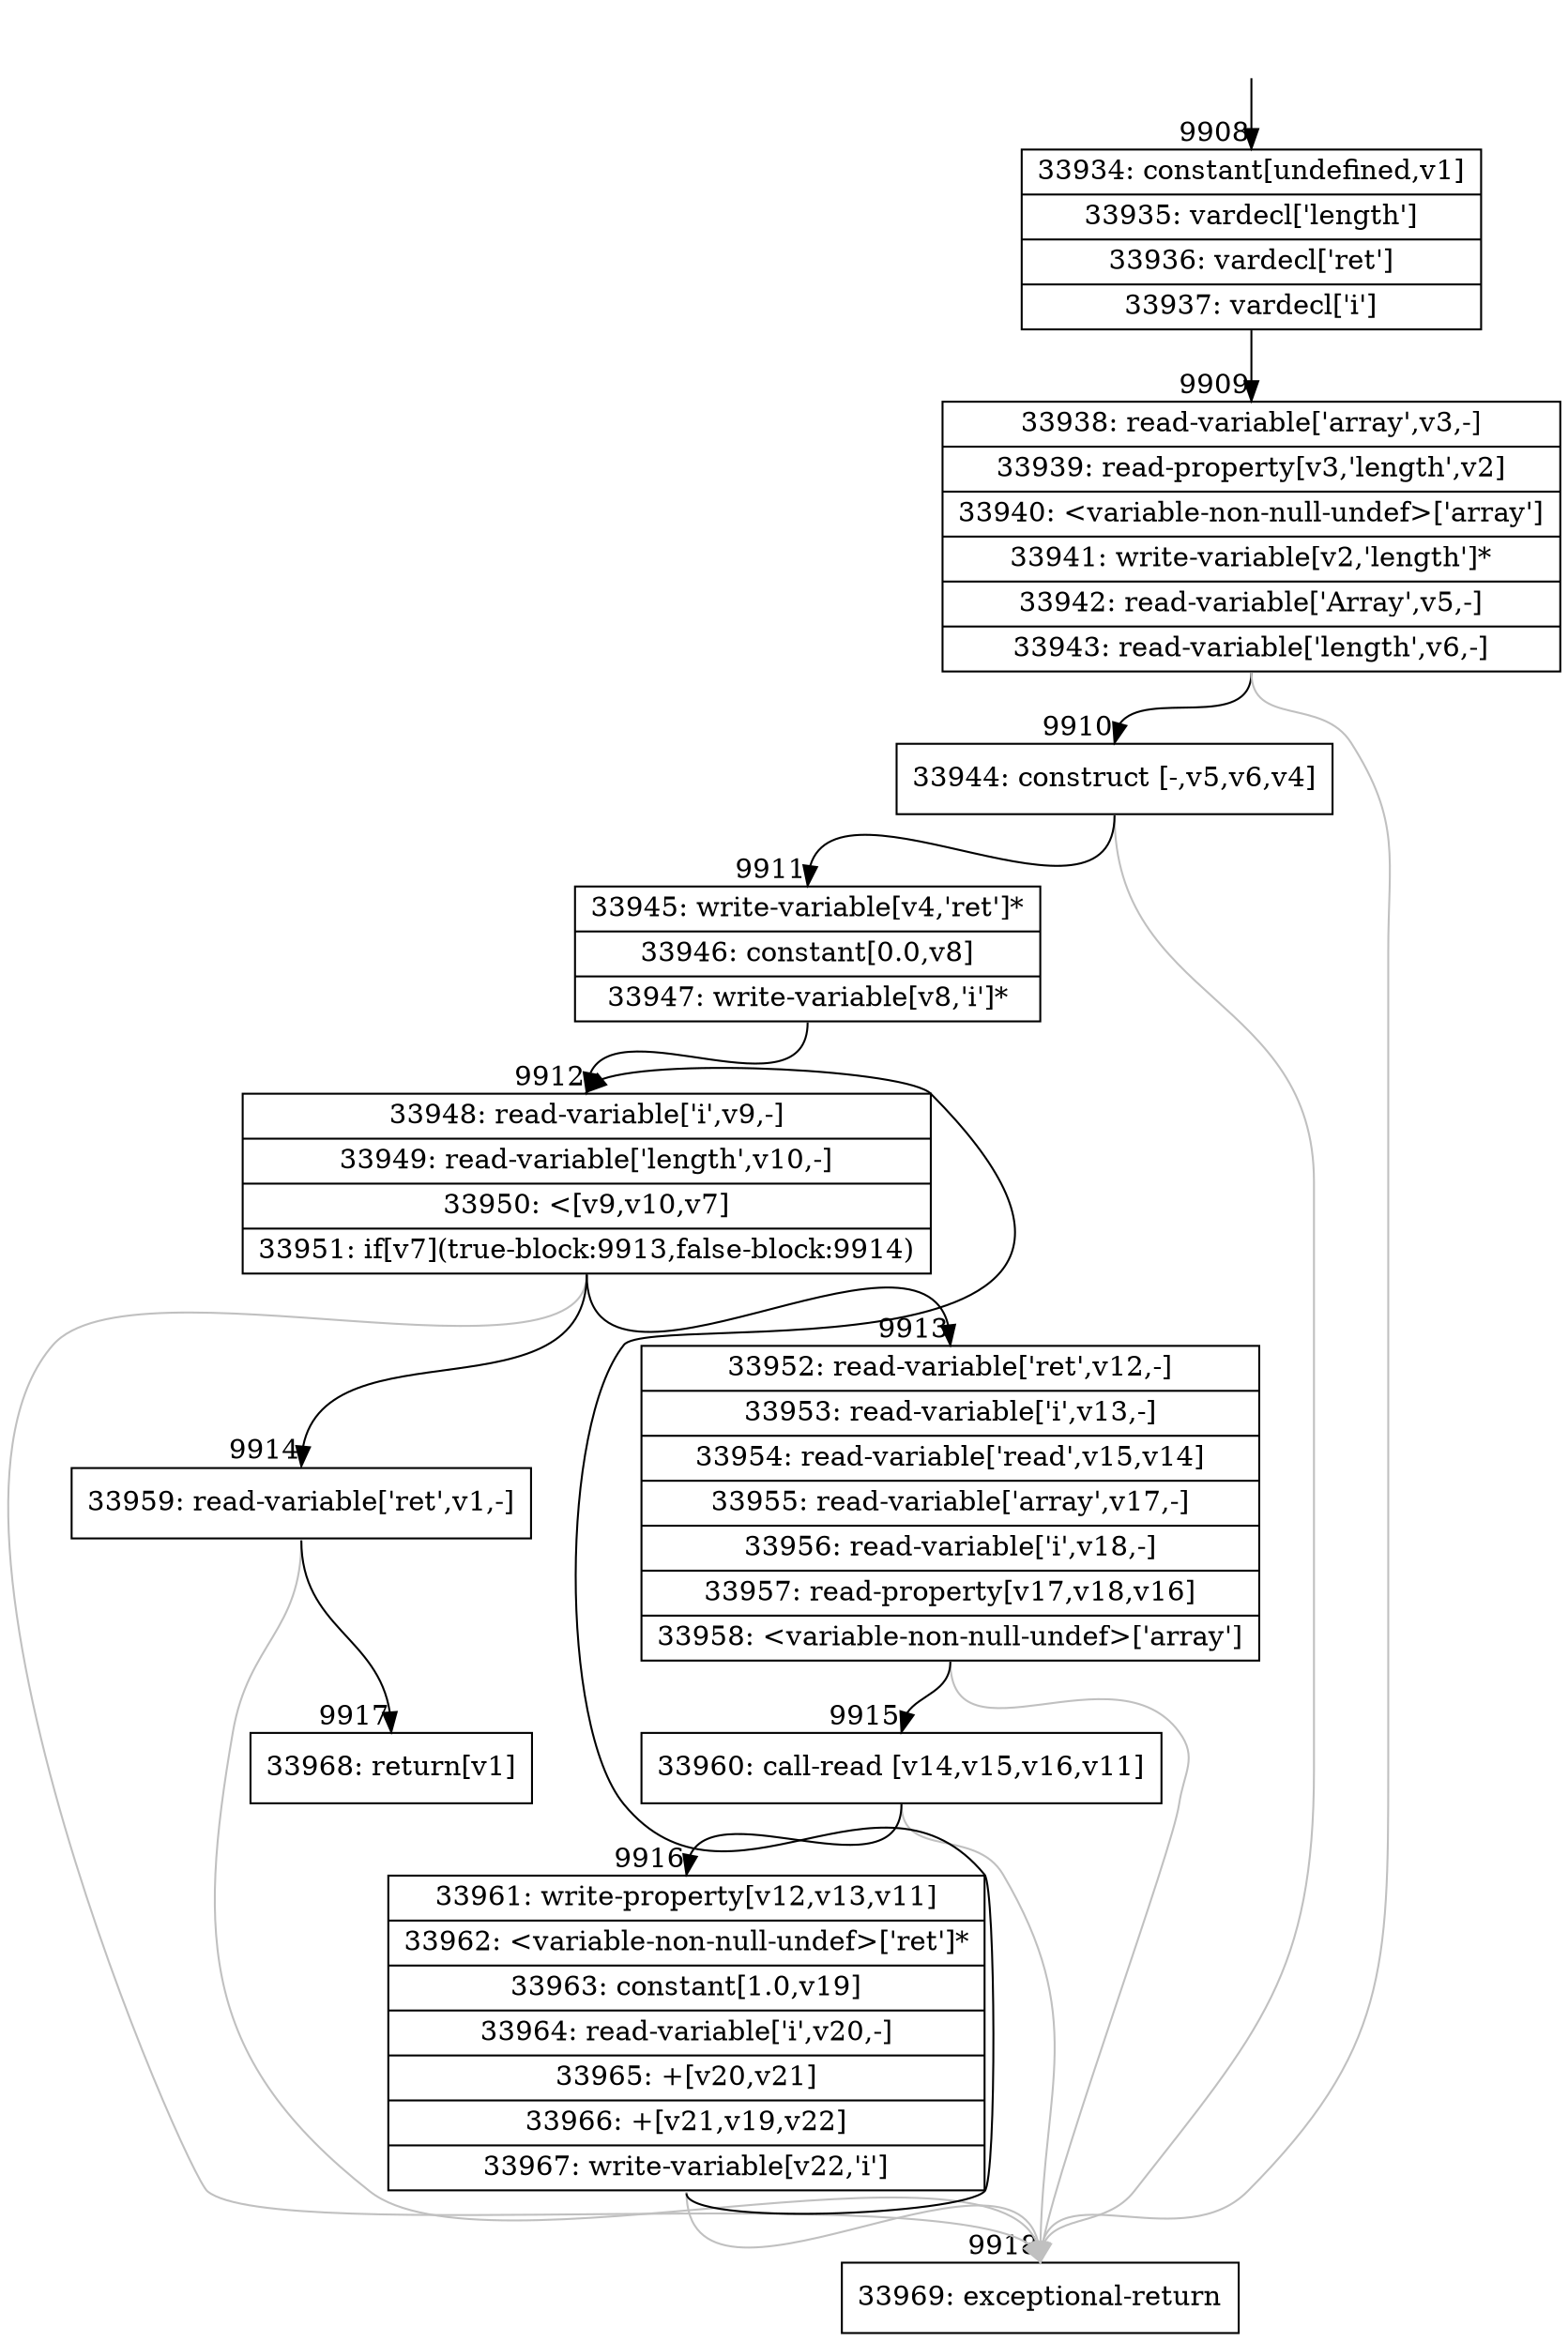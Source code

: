digraph {
rankdir="TD"
BB_entry849[shape=none,label=""];
BB_entry849 -> BB9908 [tailport=s, headport=n, headlabel="    9908"]
BB9908 [shape=record label="{33934: constant[undefined,v1]|33935: vardecl['length']|33936: vardecl['ret']|33937: vardecl['i']}" ] 
BB9908 -> BB9909 [tailport=s, headport=n, headlabel="      9909"]
BB9909 [shape=record label="{33938: read-variable['array',v3,-]|33939: read-property[v3,'length',v2]|33940: \<variable-non-null-undef\>['array']|33941: write-variable[v2,'length']*|33942: read-variable['Array',v5,-]|33943: read-variable['length',v6,-]}" ] 
BB9909 -> BB9910 [tailport=s, headport=n, headlabel="      9910"]
BB9909 -> BB9918 [tailport=s, headport=n, color=gray, headlabel="      9918"]
BB9910 [shape=record label="{33944: construct [-,v5,v6,v4]}" ] 
BB9910 -> BB9911 [tailport=s, headport=n, headlabel="      9911"]
BB9910 -> BB9918 [tailport=s, headport=n, color=gray]
BB9911 [shape=record label="{33945: write-variable[v4,'ret']*|33946: constant[0.0,v8]|33947: write-variable[v8,'i']*}" ] 
BB9911 -> BB9912 [tailport=s, headport=n, headlabel="      9912"]
BB9912 [shape=record label="{33948: read-variable['i',v9,-]|33949: read-variable['length',v10,-]|33950: \<[v9,v10,v7]|33951: if[v7](true-block:9913,false-block:9914)}" ] 
BB9912 -> BB9913 [tailport=s, headport=n, headlabel="      9913"]
BB9912 -> BB9914 [tailport=s, headport=n, headlabel="      9914"]
BB9912 -> BB9918 [tailport=s, headport=n, color=gray]
BB9913 [shape=record label="{33952: read-variable['ret',v12,-]|33953: read-variable['i',v13,-]|33954: read-variable['read',v15,v14]|33955: read-variable['array',v17,-]|33956: read-variable['i',v18,-]|33957: read-property[v17,v18,v16]|33958: \<variable-non-null-undef\>['array']}" ] 
BB9913 -> BB9915 [tailport=s, headport=n, headlabel="      9915"]
BB9913 -> BB9918 [tailport=s, headport=n, color=gray]
BB9914 [shape=record label="{33959: read-variable['ret',v1,-]}" ] 
BB9914 -> BB9917 [tailport=s, headport=n, headlabel="      9917"]
BB9914 -> BB9918 [tailport=s, headport=n, color=gray]
BB9915 [shape=record label="{33960: call-read [v14,v15,v16,v11]}" ] 
BB9915 -> BB9916 [tailport=s, headport=n, headlabel="      9916"]
BB9915 -> BB9918 [tailport=s, headport=n, color=gray]
BB9916 [shape=record label="{33961: write-property[v12,v13,v11]|33962: \<variable-non-null-undef\>['ret']*|33963: constant[1.0,v19]|33964: read-variable['i',v20,-]|33965: +[v20,v21]|33966: +[v21,v19,v22]|33967: write-variable[v22,'i']}" ] 
BB9916 -> BB9912 [tailport=s, headport=n]
BB9916 -> BB9918 [tailport=s, headport=n, color=gray]
BB9917 [shape=record label="{33968: return[v1]}" ] 
BB9918 [shape=record label="{33969: exceptional-return}" ] 
//#$~ 17726
}
